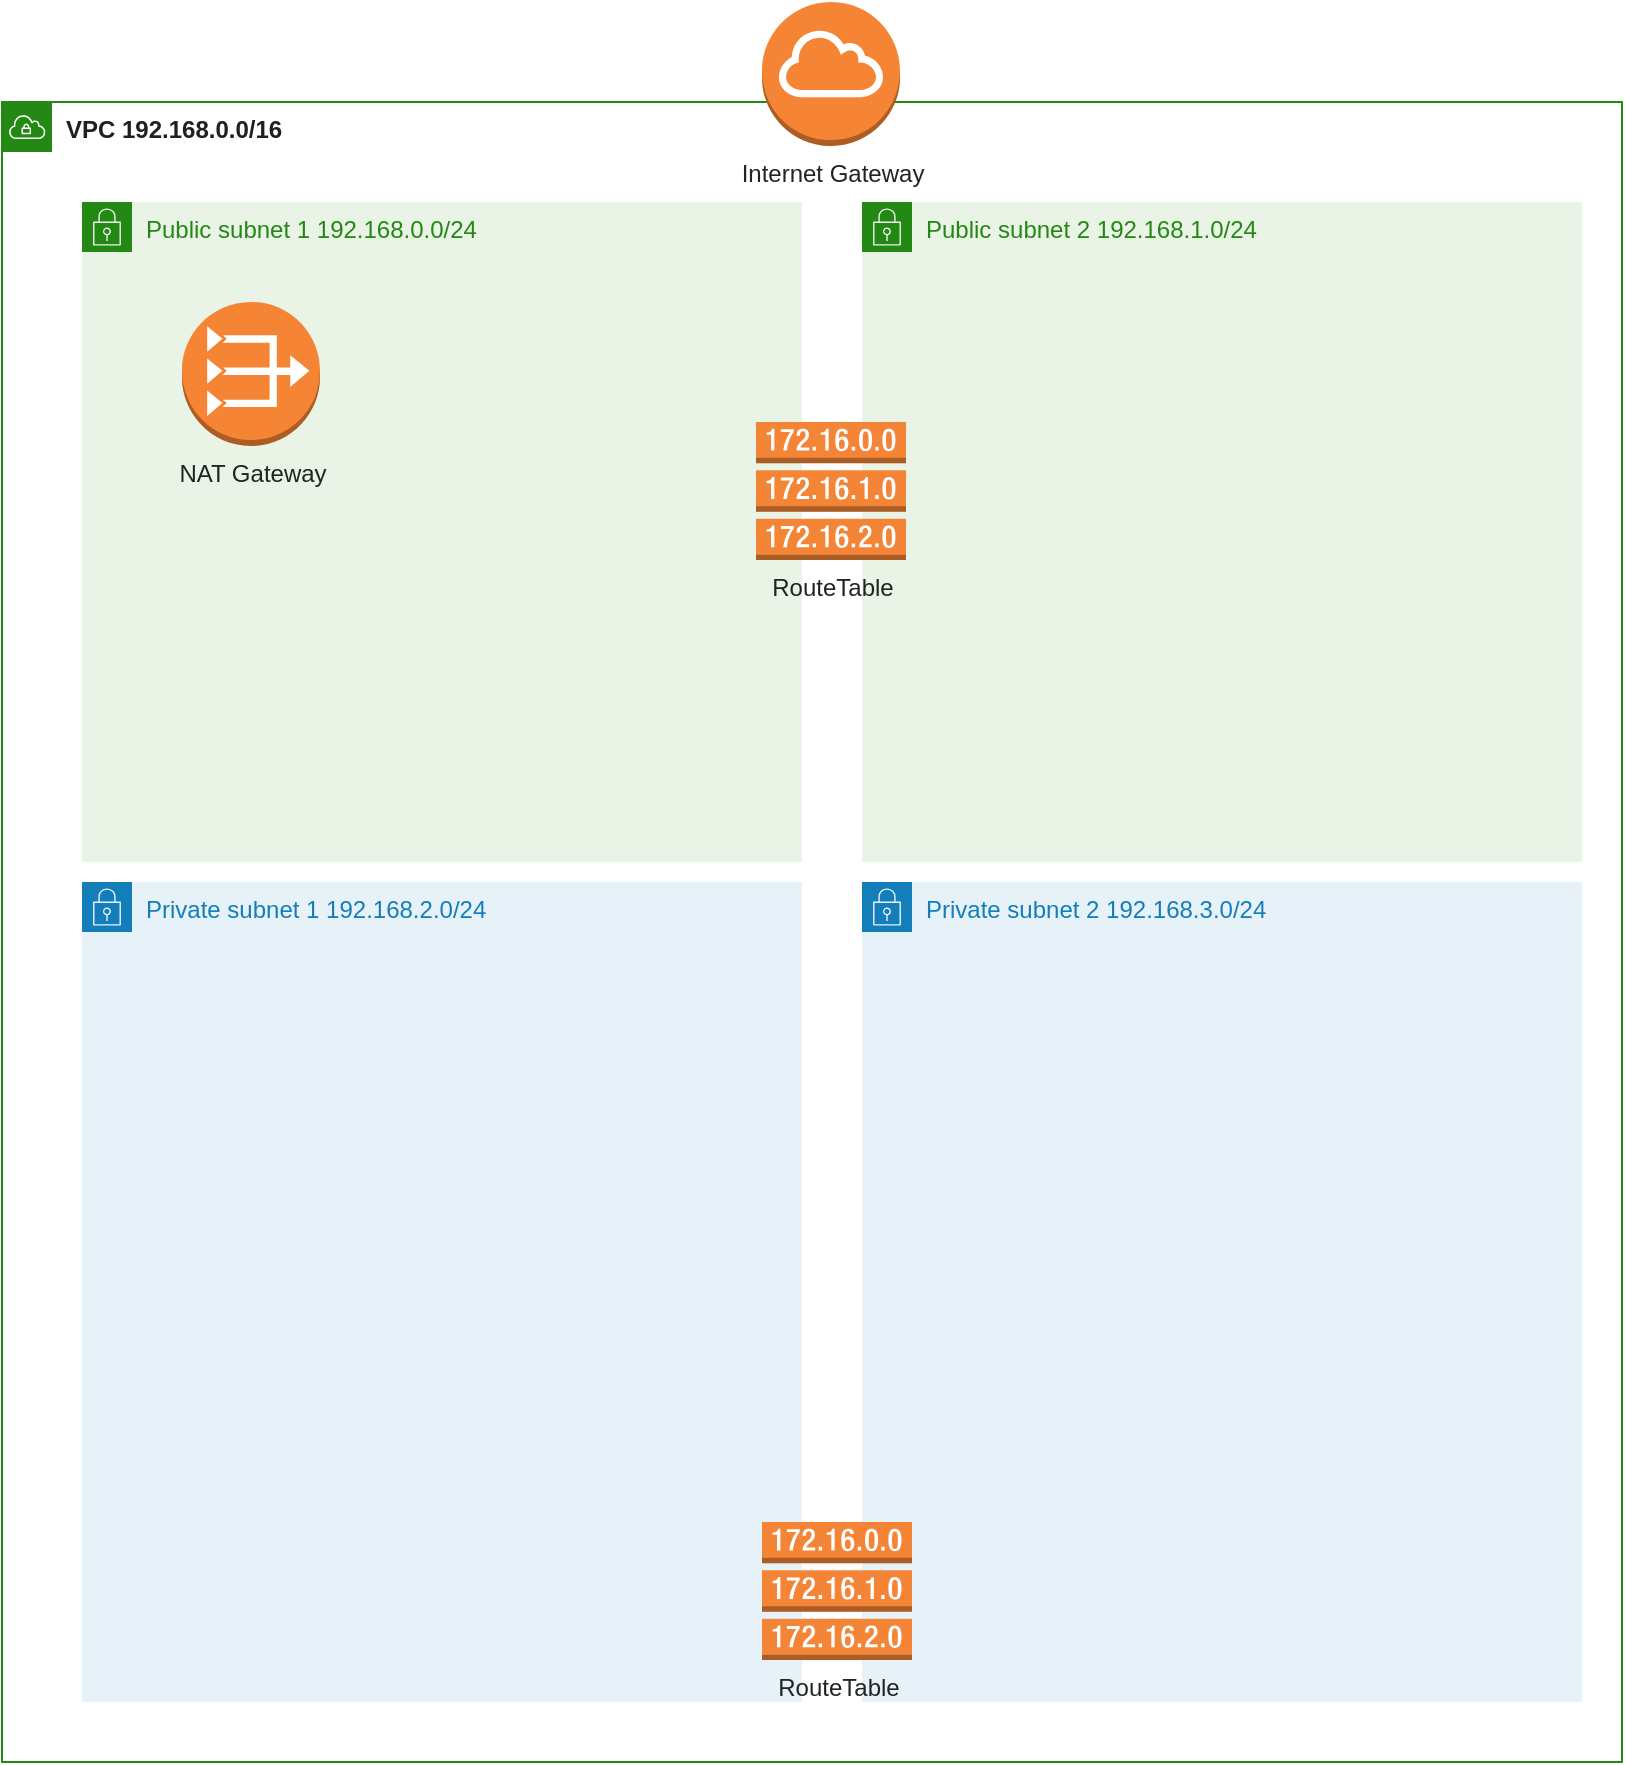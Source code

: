 <mxfile version="20.7.4" type="device"><diagram id="c-SQuounz1M5VDcUWRNh" name="Seite-1"><mxGraphModel dx="1434" dy="1317" grid="1" gridSize="10" guides="1" tooltips="1" connect="1" arrows="1" fold="1" page="1" pageScale="1" pageWidth="827" pageHeight="1169" math="0" shadow="0"><root><mxCell id="0"/><mxCell id="1" parent="0"/><mxCell id="LJ98JG4C3-qt0DDS_wYq-1" value="&lt;font color=&quot;#1F2121&quot;&gt;&lt;b&gt;VPC 192.168.0.0/16&lt;br&gt;&lt;/b&gt;&lt;/font&gt;" style="points=[[0,0],[0.25,0],[0.5,0],[0.75,0],[1,0],[1,0.25],[1,0.5],[1,0.75],[1,1],[0.75,1],[0.5,1],[0.25,1],[0,1],[0,0.75],[0,0.5],[0,0.25]];outlineConnect=0;gradientColor=none;html=1;whiteSpace=wrap;fontSize=12;fontStyle=0;container=1;pointerEvents=0;collapsible=0;recursiveResize=0;shape=mxgraph.aws4.group;grIcon=mxgraph.aws4.group_vpc;strokeColor=#248814;fillColor=none;verticalAlign=top;align=left;spacingLeft=30;fontColor=#AAB7B8;dashed=0;" parent="1" vertex="1"><mxGeometry x="17" y="200" width="810" height="830" as="geometry"/></mxCell><mxCell id="LJ98JG4C3-qt0DDS_wYq-5" value="Private subnet 2 192.168.3.0/24" style="points=[[0,0],[0.25,0],[0.5,0],[0.75,0],[1,0],[1,0.25],[1,0.5],[1,0.75],[1,1],[0.75,1],[0.5,1],[0.25,1],[0,1],[0,0.75],[0,0.5],[0,0.25]];outlineConnect=0;gradientColor=none;html=1;whiteSpace=wrap;fontSize=12;fontStyle=0;container=1;pointerEvents=0;collapsible=0;recursiveResize=0;shape=mxgraph.aws4.group;grIcon=mxgraph.aws4.group_security_group;grStroke=0;strokeColor=#147EBA;fillColor=#E6F2F8;verticalAlign=top;align=left;spacingLeft=30;fontColor=#147EBA;dashed=0;" parent="LJ98JG4C3-qt0DDS_wYq-1" vertex="1"><mxGeometry x="430" y="390" width="360" height="410" as="geometry"/></mxCell><mxCell id="LJ98JG4C3-qt0DDS_wYq-2" value="Public subnet 1 192.168.0.0/24" style="points=[[0,0],[0.25,0],[0.5,0],[0.75,0],[1,0],[1,0.25],[1,0.5],[1,0.75],[1,1],[0.75,1],[0.5,1],[0.25,1],[0,1],[0,0.75],[0,0.5],[0,0.25]];outlineConnect=0;gradientColor=none;html=1;whiteSpace=wrap;fontSize=12;fontStyle=0;container=1;pointerEvents=0;collapsible=0;recursiveResize=0;shape=mxgraph.aws4.group;grIcon=mxgraph.aws4.group_security_group;grStroke=0;strokeColor=#248814;fillColor=#E9F3E6;verticalAlign=top;align=left;spacingLeft=30;fontColor=#248814;dashed=0;" parent="LJ98JG4C3-qt0DDS_wYq-1" vertex="1"><mxGeometry x="40" y="50" width="360" height="330" as="geometry"/></mxCell><mxCell id="LJ98JG4C3-qt0DDS_wYq-7" value="NAT Gateway" style="outlineConnect=0;dashed=0;verticalLabelPosition=bottom;verticalAlign=top;align=center;html=1;shape=mxgraph.aws3.vpc_nat_gateway;fillColor=#F58534;gradientColor=none;fontColor=#212424;" parent="LJ98JG4C3-qt0DDS_wYq-2" vertex="1"><mxGeometry x="50" y="50" width="69" height="72" as="geometry"/></mxCell><mxCell id="LJ98JG4C3-qt0DDS_wYq-3" value="Private subnet 1 192.168.2.0/24" style="points=[[0,0],[0.25,0],[0.5,0],[0.75,0],[1,0],[1,0.25],[1,0.5],[1,0.75],[1,1],[0.75,1],[0.5,1],[0.25,1],[0,1],[0,0.75],[0,0.5],[0,0.25]];outlineConnect=0;gradientColor=none;html=1;whiteSpace=wrap;fontSize=12;fontStyle=0;container=1;pointerEvents=0;collapsible=0;recursiveResize=0;shape=mxgraph.aws4.group;grIcon=mxgraph.aws4.group_security_group;grStroke=0;strokeColor=#147EBA;fillColor=#E6F2F8;verticalAlign=top;align=left;spacingLeft=30;fontColor=#147EBA;dashed=0;" parent="LJ98JG4C3-qt0DDS_wYq-1" vertex="1"><mxGeometry x="40" y="390" width="360" height="410" as="geometry"/></mxCell><mxCell id="LJ98JG4C3-qt0DDS_wYq-4" value="Public subnet 2 192.168.1.0/24" style="points=[[0,0],[0.25,0],[0.5,0],[0.75,0],[1,0],[1,0.25],[1,0.5],[1,0.75],[1,1],[0.75,1],[0.5,1],[0.25,1],[0,1],[0,0.75],[0,0.5],[0,0.25]];outlineConnect=0;gradientColor=none;html=1;whiteSpace=wrap;fontSize=12;fontStyle=0;container=1;pointerEvents=0;collapsible=0;recursiveResize=0;shape=mxgraph.aws4.group;grIcon=mxgraph.aws4.group_security_group;grStroke=0;strokeColor=#248814;fillColor=#E9F3E6;verticalAlign=top;align=left;spacingLeft=30;fontColor=#248814;dashed=0;" parent="LJ98JG4C3-qt0DDS_wYq-1" vertex="1"><mxGeometry x="430" y="50" width="360" height="330" as="geometry"/></mxCell><mxCell id="LJ98JG4C3-qt0DDS_wYq-8" value="RouteTable" style="outlineConnect=0;dashed=0;verticalLabelPosition=bottom;verticalAlign=top;align=center;html=1;shape=mxgraph.aws3.route_table;fillColor=#F58536;gradientColor=none;fontColor=#212424;" parent="LJ98JG4C3-qt0DDS_wYq-4" vertex="1"><mxGeometry x="-53" y="110" width="75" height="69" as="geometry"/></mxCell><mxCell id="LJ98JG4C3-qt0DDS_wYq-9" value="RouteTable" style="outlineConnect=0;dashed=0;verticalLabelPosition=bottom;verticalAlign=top;align=center;html=1;shape=mxgraph.aws3.route_table;fillColor=#F58536;gradientColor=none;fontColor=#212424;" parent="LJ98JG4C3-qt0DDS_wYq-1" vertex="1"><mxGeometry x="380" y="710" width="75" height="69" as="geometry"/></mxCell><mxCell id="LJ98JG4C3-qt0DDS_wYq-6" value="Internet Gateway" style="outlineConnect=0;dashed=0;verticalLabelPosition=bottom;verticalAlign=top;align=center;html=1;shape=mxgraph.aws3.internet_gateway;fillColor=#F58534;gradientColor=none;fontColor=#212424;" parent="1" vertex="1"><mxGeometry x="397" y="150" width="69" height="72" as="geometry"/></mxCell></root></mxGraphModel></diagram></mxfile>